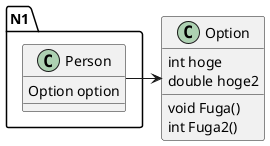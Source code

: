@startuml

namespace N1{
class Person{
    Option option
}
}

class Option{
    int hoge
    double hoge2
    void Fuga()
    int Fuga2()
}

N1.Person -> Option

@enduml